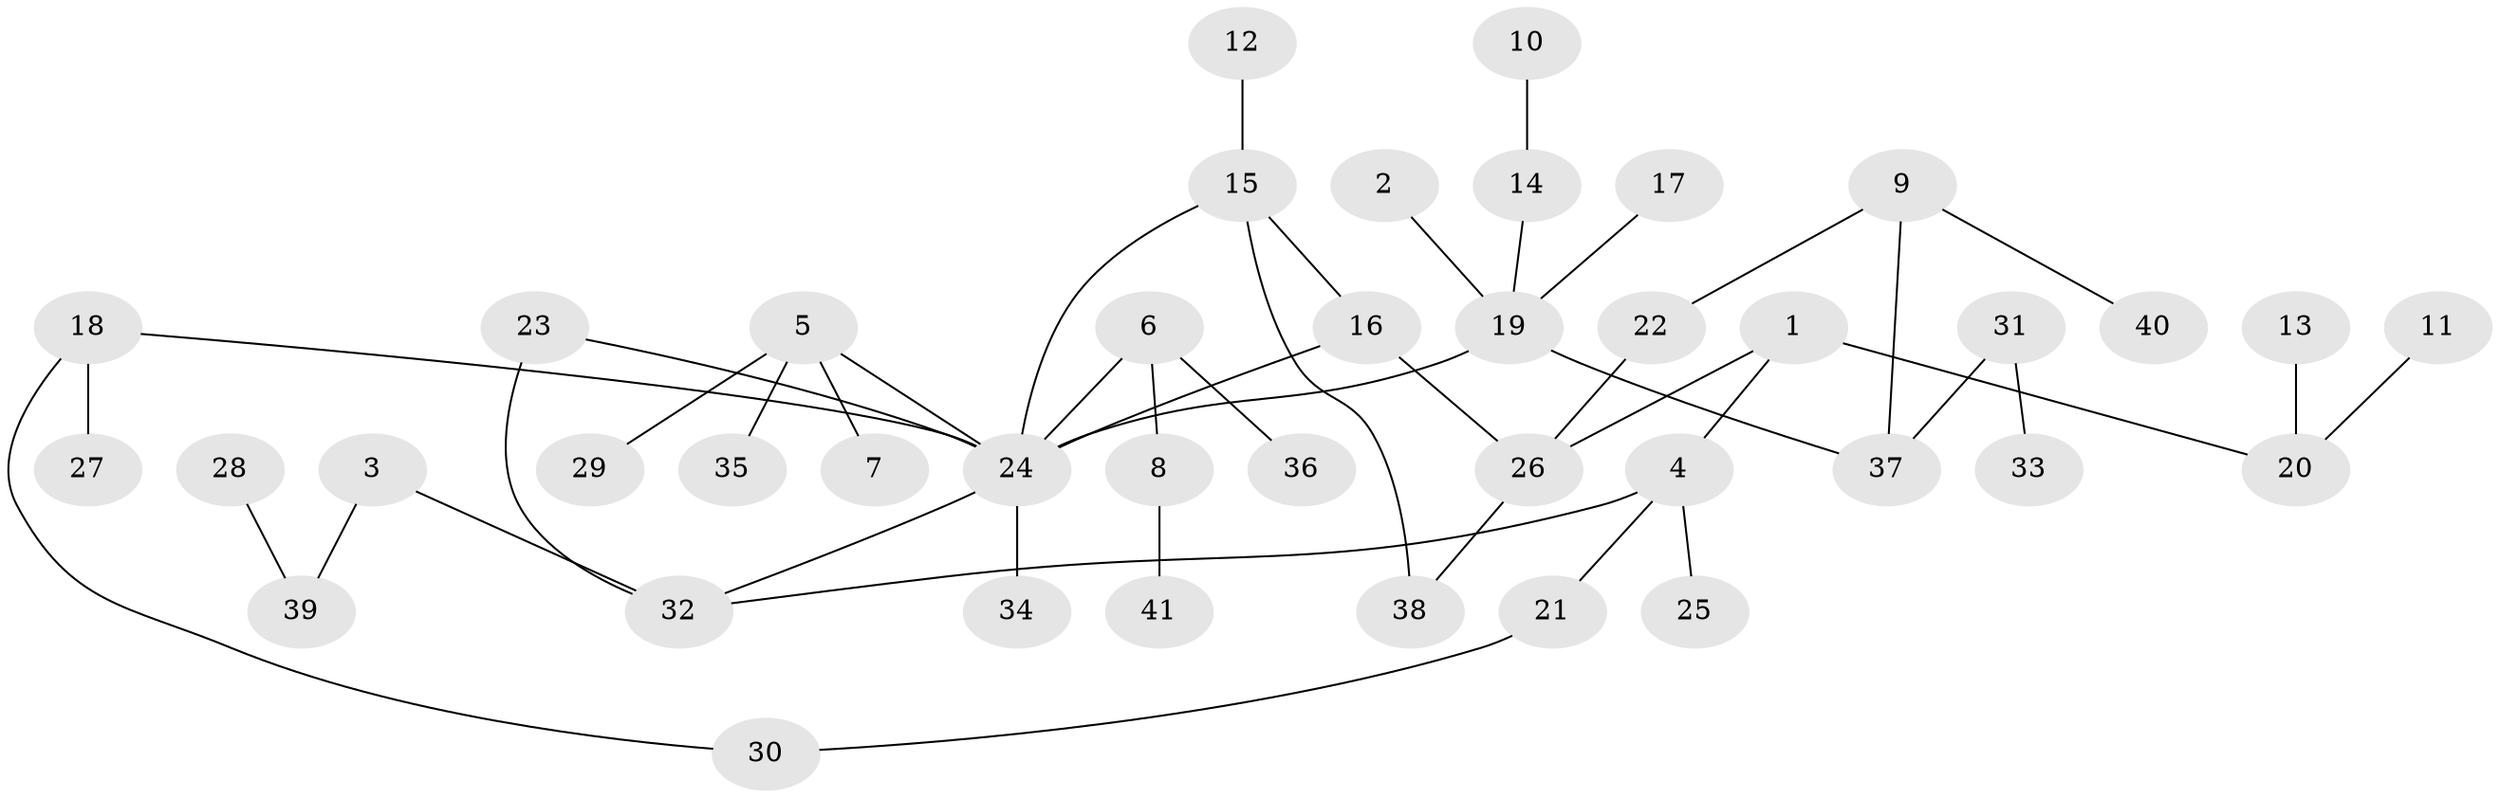 // original degree distribution, {7: 0.012195121951219513, 11: 0.012195121951219513, 5: 0.04878048780487805, 4: 0.07317073170731707, 3: 0.14634146341463414, 1: 0.4878048780487805, 2: 0.21951219512195122}
// Generated by graph-tools (version 1.1) at 2025/00/03/09/25 03:00:57]
// undirected, 41 vertices, 46 edges
graph export_dot {
graph [start="1"]
  node [color=gray90,style=filled];
  1;
  2;
  3;
  4;
  5;
  6;
  7;
  8;
  9;
  10;
  11;
  12;
  13;
  14;
  15;
  16;
  17;
  18;
  19;
  20;
  21;
  22;
  23;
  24;
  25;
  26;
  27;
  28;
  29;
  30;
  31;
  32;
  33;
  34;
  35;
  36;
  37;
  38;
  39;
  40;
  41;
  1 -- 4 [weight=1.0];
  1 -- 20 [weight=1.0];
  1 -- 26 [weight=1.0];
  2 -- 19 [weight=1.0];
  3 -- 32 [weight=1.0];
  3 -- 39 [weight=1.0];
  4 -- 21 [weight=1.0];
  4 -- 25 [weight=1.0];
  4 -- 32 [weight=1.0];
  5 -- 7 [weight=1.0];
  5 -- 24 [weight=1.0];
  5 -- 29 [weight=1.0];
  5 -- 35 [weight=1.0];
  6 -- 8 [weight=1.0];
  6 -- 24 [weight=1.0];
  6 -- 36 [weight=1.0];
  8 -- 41 [weight=1.0];
  9 -- 22 [weight=1.0];
  9 -- 37 [weight=1.0];
  9 -- 40 [weight=1.0];
  10 -- 14 [weight=1.0];
  11 -- 20 [weight=1.0];
  12 -- 15 [weight=1.0];
  13 -- 20 [weight=1.0];
  14 -- 19 [weight=1.0];
  15 -- 16 [weight=1.0];
  15 -- 24 [weight=1.0];
  15 -- 38 [weight=1.0];
  16 -- 24 [weight=1.0];
  16 -- 26 [weight=1.0];
  17 -- 19 [weight=1.0];
  18 -- 24 [weight=1.0];
  18 -- 27 [weight=1.0];
  18 -- 30 [weight=1.0];
  19 -- 24 [weight=1.0];
  19 -- 37 [weight=1.0];
  21 -- 30 [weight=1.0];
  22 -- 26 [weight=1.0];
  23 -- 24 [weight=1.0];
  23 -- 32 [weight=1.0];
  24 -- 32 [weight=1.0];
  24 -- 34 [weight=1.0];
  26 -- 38 [weight=1.0];
  28 -- 39 [weight=1.0];
  31 -- 33 [weight=1.0];
  31 -- 37 [weight=1.0];
}
